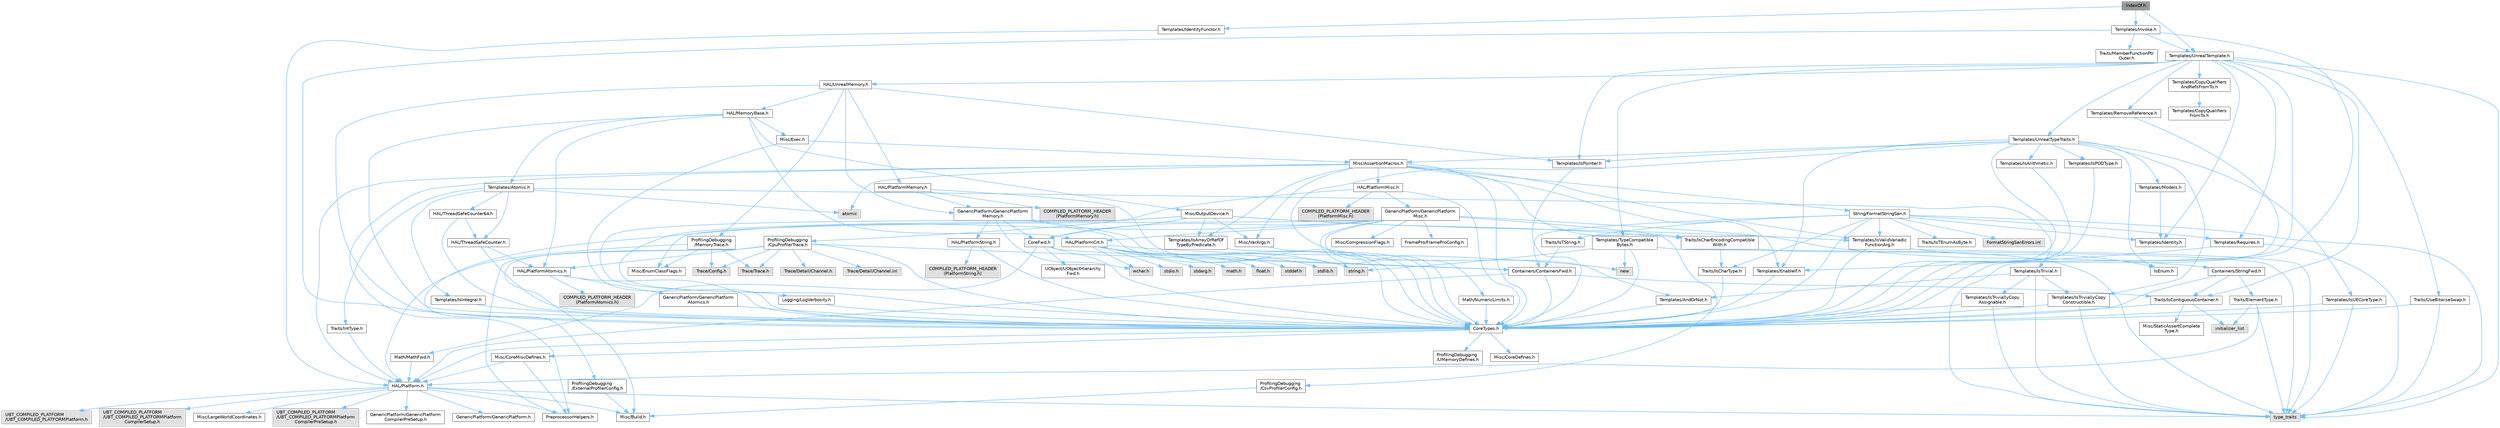 digraph "IndexOf.h"
{
 // INTERACTIVE_SVG=YES
 // LATEX_PDF_SIZE
  bgcolor="transparent";
  edge [fontname=Helvetica,fontsize=10,labelfontname=Helvetica,labelfontsize=10];
  node [fontname=Helvetica,fontsize=10,shape=box,height=0.2,width=0.4];
  Node1 [id="Node000001",label="IndexOf.h",height=0.2,width=0.4,color="gray40", fillcolor="grey60", style="filled", fontcolor="black",tooltip=" "];
  Node1 -> Node2 [id="edge1_Node000001_Node000002",color="steelblue1",style="solid",tooltip=" "];
  Node2 [id="Node000002",label="Templates/IdentityFunctor.h",height=0.2,width=0.4,color="grey40", fillcolor="white", style="filled",URL="$d7/d2e/IdentityFunctor_8h.html",tooltip=" "];
  Node2 -> Node3 [id="edge2_Node000002_Node000003",color="steelblue1",style="solid",tooltip=" "];
  Node3 [id="Node000003",label="HAL/Platform.h",height=0.2,width=0.4,color="grey40", fillcolor="white", style="filled",URL="$d9/dd0/Platform_8h.html",tooltip=" "];
  Node3 -> Node4 [id="edge3_Node000003_Node000004",color="steelblue1",style="solid",tooltip=" "];
  Node4 [id="Node000004",label="Misc/Build.h",height=0.2,width=0.4,color="grey40", fillcolor="white", style="filled",URL="$d3/dbb/Build_8h.html",tooltip=" "];
  Node3 -> Node5 [id="edge4_Node000003_Node000005",color="steelblue1",style="solid",tooltip=" "];
  Node5 [id="Node000005",label="Misc/LargeWorldCoordinates.h",height=0.2,width=0.4,color="grey40", fillcolor="white", style="filled",URL="$d2/dcb/LargeWorldCoordinates_8h.html",tooltip=" "];
  Node3 -> Node6 [id="edge5_Node000003_Node000006",color="steelblue1",style="solid",tooltip=" "];
  Node6 [id="Node000006",label="type_traits",height=0.2,width=0.4,color="grey60", fillcolor="#E0E0E0", style="filled",tooltip=" "];
  Node3 -> Node7 [id="edge6_Node000003_Node000007",color="steelblue1",style="solid",tooltip=" "];
  Node7 [id="Node000007",label="PreprocessorHelpers.h",height=0.2,width=0.4,color="grey40", fillcolor="white", style="filled",URL="$db/ddb/PreprocessorHelpers_8h.html",tooltip=" "];
  Node3 -> Node8 [id="edge7_Node000003_Node000008",color="steelblue1",style="solid",tooltip=" "];
  Node8 [id="Node000008",label="UBT_COMPILED_PLATFORM\l/UBT_COMPILED_PLATFORMPlatform\lCompilerPreSetup.h",height=0.2,width=0.4,color="grey60", fillcolor="#E0E0E0", style="filled",tooltip=" "];
  Node3 -> Node9 [id="edge8_Node000003_Node000009",color="steelblue1",style="solid",tooltip=" "];
  Node9 [id="Node000009",label="GenericPlatform/GenericPlatform\lCompilerPreSetup.h",height=0.2,width=0.4,color="grey40", fillcolor="white", style="filled",URL="$d9/dc8/GenericPlatformCompilerPreSetup_8h.html",tooltip=" "];
  Node3 -> Node10 [id="edge9_Node000003_Node000010",color="steelblue1",style="solid",tooltip=" "];
  Node10 [id="Node000010",label="GenericPlatform/GenericPlatform.h",height=0.2,width=0.4,color="grey40", fillcolor="white", style="filled",URL="$d6/d84/GenericPlatform_8h.html",tooltip=" "];
  Node3 -> Node11 [id="edge10_Node000003_Node000011",color="steelblue1",style="solid",tooltip=" "];
  Node11 [id="Node000011",label="UBT_COMPILED_PLATFORM\l/UBT_COMPILED_PLATFORMPlatform.h",height=0.2,width=0.4,color="grey60", fillcolor="#E0E0E0", style="filled",tooltip=" "];
  Node3 -> Node12 [id="edge11_Node000003_Node000012",color="steelblue1",style="solid",tooltip=" "];
  Node12 [id="Node000012",label="UBT_COMPILED_PLATFORM\l/UBT_COMPILED_PLATFORMPlatform\lCompilerSetup.h",height=0.2,width=0.4,color="grey60", fillcolor="#E0E0E0", style="filled",tooltip=" "];
  Node1 -> Node13 [id="edge12_Node000001_Node000013",color="steelblue1",style="solid",tooltip=" "];
  Node13 [id="Node000013",label="Templates/Invoke.h",height=0.2,width=0.4,color="grey40", fillcolor="white", style="filled",URL="$d7/deb/Invoke_8h.html",tooltip=" "];
  Node13 -> Node14 [id="edge13_Node000013_Node000014",color="steelblue1",style="solid",tooltip=" "];
  Node14 [id="Node000014",label="CoreTypes.h",height=0.2,width=0.4,color="grey40", fillcolor="white", style="filled",URL="$dc/dec/CoreTypes_8h.html",tooltip=" "];
  Node14 -> Node3 [id="edge14_Node000014_Node000003",color="steelblue1",style="solid",tooltip=" "];
  Node14 -> Node15 [id="edge15_Node000014_Node000015",color="steelblue1",style="solid",tooltip=" "];
  Node15 [id="Node000015",label="ProfilingDebugging\l/UMemoryDefines.h",height=0.2,width=0.4,color="grey40", fillcolor="white", style="filled",URL="$d2/da2/UMemoryDefines_8h.html",tooltip=" "];
  Node14 -> Node16 [id="edge16_Node000014_Node000016",color="steelblue1",style="solid",tooltip=" "];
  Node16 [id="Node000016",label="Misc/CoreMiscDefines.h",height=0.2,width=0.4,color="grey40", fillcolor="white", style="filled",URL="$da/d38/CoreMiscDefines_8h.html",tooltip=" "];
  Node16 -> Node3 [id="edge17_Node000016_Node000003",color="steelblue1",style="solid",tooltip=" "];
  Node16 -> Node7 [id="edge18_Node000016_Node000007",color="steelblue1",style="solid",tooltip=" "];
  Node14 -> Node17 [id="edge19_Node000014_Node000017",color="steelblue1",style="solid",tooltip=" "];
  Node17 [id="Node000017",label="Misc/CoreDefines.h",height=0.2,width=0.4,color="grey40", fillcolor="white", style="filled",URL="$d3/dd2/CoreDefines_8h.html",tooltip=" "];
  Node13 -> Node18 [id="edge20_Node000013_Node000018",color="steelblue1",style="solid",tooltip=" "];
  Node18 [id="Node000018",label="Traits/MemberFunctionPtr\lOuter.h",height=0.2,width=0.4,color="grey40", fillcolor="white", style="filled",URL="$db/da7/MemberFunctionPtrOuter_8h.html",tooltip=" "];
  Node13 -> Node19 [id="edge21_Node000013_Node000019",color="steelblue1",style="solid",tooltip=" "];
  Node19 [id="Node000019",label="Templates/UnrealTemplate.h",height=0.2,width=0.4,color="grey40", fillcolor="white", style="filled",URL="$d4/d24/UnrealTemplate_8h.html",tooltip=" "];
  Node19 -> Node14 [id="edge22_Node000019_Node000014",color="steelblue1",style="solid",tooltip=" "];
  Node19 -> Node20 [id="edge23_Node000019_Node000020",color="steelblue1",style="solid",tooltip=" "];
  Node20 [id="Node000020",label="Templates/IsPointer.h",height=0.2,width=0.4,color="grey40", fillcolor="white", style="filled",URL="$d7/d05/IsPointer_8h.html",tooltip=" "];
  Node20 -> Node14 [id="edge24_Node000020_Node000014",color="steelblue1",style="solid",tooltip=" "];
  Node19 -> Node21 [id="edge25_Node000019_Node000021",color="steelblue1",style="solid",tooltip=" "];
  Node21 [id="Node000021",label="HAL/UnrealMemory.h",height=0.2,width=0.4,color="grey40", fillcolor="white", style="filled",URL="$d9/d96/UnrealMemory_8h.html",tooltip=" "];
  Node21 -> Node14 [id="edge26_Node000021_Node000014",color="steelblue1",style="solid",tooltip=" "];
  Node21 -> Node22 [id="edge27_Node000021_Node000022",color="steelblue1",style="solid",tooltip=" "];
  Node22 [id="Node000022",label="GenericPlatform/GenericPlatform\lMemory.h",height=0.2,width=0.4,color="grey40", fillcolor="white", style="filled",URL="$dd/d22/GenericPlatformMemory_8h.html",tooltip=" "];
  Node22 -> Node23 [id="edge28_Node000022_Node000023",color="steelblue1",style="solid",tooltip=" "];
  Node23 [id="Node000023",label="CoreFwd.h",height=0.2,width=0.4,color="grey40", fillcolor="white", style="filled",URL="$d1/d1e/CoreFwd_8h.html",tooltip=" "];
  Node23 -> Node14 [id="edge29_Node000023_Node000014",color="steelblue1",style="solid",tooltip=" "];
  Node23 -> Node24 [id="edge30_Node000023_Node000024",color="steelblue1",style="solid",tooltip=" "];
  Node24 [id="Node000024",label="Containers/ContainersFwd.h",height=0.2,width=0.4,color="grey40", fillcolor="white", style="filled",URL="$d4/d0a/ContainersFwd_8h.html",tooltip=" "];
  Node24 -> Node3 [id="edge31_Node000024_Node000003",color="steelblue1",style="solid",tooltip=" "];
  Node24 -> Node14 [id="edge32_Node000024_Node000014",color="steelblue1",style="solid",tooltip=" "];
  Node24 -> Node25 [id="edge33_Node000024_Node000025",color="steelblue1",style="solid",tooltip=" "];
  Node25 [id="Node000025",label="Traits/IsContiguousContainer.h",height=0.2,width=0.4,color="grey40", fillcolor="white", style="filled",URL="$d5/d3c/IsContiguousContainer_8h.html",tooltip=" "];
  Node25 -> Node14 [id="edge34_Node000025_Node000014",color="steelblue1",style="solid",tooltip=" "];
  Node25 -> Node26 [id="edge35_Node000025_Node000026",color="steelblue1",style="solid",tooltip=" "];
  Node26 [id="Node000026",label="Misc/StaticAssertComplete\lType.h",height=0.2,width=0.4,color="grey40", fillcolor="white", style="filled",URL="$d5/d4e/StaticAssertCompleteType_8h.html",tooltip=" "];
  Node25 -> Node27 [id="edge36_Node000025_Node000027",color="steelblue1",style="solid",tooltip=" "];
  Node27 [id="Node000027",label="initializer_list",height=0.2,width=0.4,color="grey60", fillcolor="#E0E0E0", style="filled",tooltip=" "];
  Node23 -> Node28 [id="edge37_Node000023_Node000028",color="steelblue1",style="solid",tooltip=" "];
  Node28 [id="Node000028",label="Math/MathFwd.h",height=0.2,width=0.4,color="grey40", fillcolor="white", style="filled",URL="$d2/d10/MathFwd_8h.html",tooltip=" "];
  Node28 -> Node3 [id="edge38_Node000028_Node000003",color="steelblue1",style="solid",tooltip=" "];
  Node23 -> Node29 [id="edge39_Node000023_Node000029",color="steelblue1",style="solid",tooltip=" "];
  Node29 [id="Node000029",label="UObject/UObjectHierarchy\lFwd.h",height=0.2,width=0.4,color="grey40", fillcolor="white", style="filled",URL="$d3/d13/UObjectHierarchyFwd_8h.html",tooltip=" "];
  Node22 -> Node14 [id="edge40_Node000022_Node000014",color="steelblue1",style="solid",tooltip=" "];
  Node22 -> Node30 [id="edge41_Node000022_Node000030",color="steelblue1",style="solid",tooltip=" "];
  Node30 [id="Node000030",label="HAL/PlatformString.h",height=0.2,width=0.4,color="grey40", fillcolor="white", style="filled",URL="$db/db5/PlatformString_8h.html",tooltip=" "];
  Node30 -> Node14 [id="edge42_Node000030_Node000014",color="steelblue1",style="solid",tooltip=" "];
  Node30 -> Node31 [id="edge43_Node000030_Node000031",color="steelblue1",style="solid",tooltip=" "];
  Node31 [id="Node000031",label="COMPILED_PLATFORM_HEADER\l(PlatformString.h)",height=0.2,width=0.4,color="grey60", fillcolor="#E0E0E0", style="filled",tooltip=" "];
  Node22 -> Node32 [id="edge44_Node000022_Node000032",color="steelblue1",style="solid",tooltip=" "];
  Node32 [id="Node000032",label="string.h",height=0.2,width=0.4,color="grey60", fillcolor="#E0E0E0", style="filled",tooltip=" "];
  Node22 -> Node33 [id="edge45_Node000022_Node000033",color="steelblue1",style="solid",tooltip=" "];
  Node33 [id="Node000033",label="wchar.h",height=0.2,width=0.4,color="grey60", fillcolor="#E0E0E0", style="filled",tooltip=" "];
  Node21 -> Node34 [id="edge46_Node000021_Node000034",color="steelblue1",style="solid",tooltip=" "];
  Node34 [id="Node000034",label="HAL/MemoryBase.h",height=0.2,width=0.4,color="grey40", fillcolor="white", style="filled",URL="$d6/d9f/MemoryBase_8h.html",tooltip=" "];
  Node34 -> Node14 [id="edge47_Node000034_Node000014",color="steelblue1",style="solid",tooltip=" "];
  Node34 -> Node35 [id="edge48_Node000034_Node000035",color="steelblue1",style="solid",tooltip=" "];
  Node35 [id="Node000035",label="HAL/PlatformAtomics.h",height=0.2,width=0.4,color="grey40", fillcolor="white", style="filled",URL="$d3/d36/PlatformAtomics_8h.html",tooltip=" "];
  Node35 -> Node14 [id="edge49_Node000035_Node000014",color="steelblue1",style="solid",tooltip=" "];
  Node35 -> Node36 [id="edge50_Node000035_Node000036",color="steelblue1",style="solid",tooltip=" "];
  Node36 [id="Node000036",label="GenericPlatform/GenericPlatform\lAtomics.h",height=0.2,width=0.4,color="grey40", fillcolor="white", style="filled",URL="$da/d72/GenericPlatformAtomics_8h.html",tooltip=" "];
  Node36 -> Node14 [id="edge51_Node000036_Node000014",color="steelblue1",style="solid",tooltip=" "];
  Node35 -> Node37 [id="edge52_Node000035_Node000037",color="steelblue1",style="solid",tooltip=" "];
  Node37 [id="Node000037",label="COMPILED_PLATFORM_HEADER\l(PlatformAtomics.h)",height=0.2,width=0.4,color="grey60", fillcolor="#E0E0E0", style="filled",tooltip=" "];
  Node34 -> Node38 [id="edge53_Node000034_Node000038",color="steelblue1",style="solid",tooltip=" "];
  Node38 [id="Node000038",label="HAL/PlatformCrt.h",height=0.2,width=0.4,color="grey40", fillcolor="white", style="filled",URL="$d8/d75/PlatformCrt_8h.html",tooltip=" "];
  Node38 -> Node39 [id="edge54_Node000038_Node000039",color="steelblue1",style="solid",tooltip=" "];
  Node39 [id="Node000039",label="new",height=0.2,width=0.4,color="grey60", fillcolor="#E0E0E0", style="filled",tooltip=" "];
  Node38 -> Node33 [id="edge55_Node000038_Node000033",color="steelblue1",style="solid",tooltip=" "];
  Node38 -> Node40 [id="edge56_Node000038_Node000040",color="steelblue1",style="solid",tooltip=" "];
  Node40 [id="Node000040",label="stddef.h",height=0.2,width=0.4,color="grey60", fillcolor="#E0E0E0", style="filled",tooltip=" "];
  Node38 -> Node41 [id="edge57_Node000038_Node000041",color="steelblue1",style="solid",tooltip=" "];
  Node41 [id="Node000041",label="stdlib.h",height=0.2,width=0.4,color="grey60", fillcolor="#E0E0E0", style="filled",tooltip=" "];
  Node38 -> Node42 [id="edge58_Node000038_Node000042",color="steelblue1",style="solid",tooltip=" "];
  Node42 [id="Node000042",label="stdio.h",height=0.2,width=0.4,color="grey60", fillcolor="#E0E0E0", style="filled",tooltip=" "];
  Node38 -> Node43 [id="edge59_Node000038_Node000043",color="steelblue1",style="solid",tooltip=" "];
  Node43 [id="Node000043",label="stdarg.h",height=0.2,width=0.4,color="grey60", fillcolor="#E0E0E0", style="filled",tooltip=" "];
  Node38 -> Node44 [id="edge60_Node000038_Node000044",color="steelblue1",style="solid",tooltip=" "];
  Node44 [id="Node000044",label="math.h",height=0.2,width=0.4,color="grey60", fillcolor="#E0E0E0", style="filled",tooltip=" "];
  Node38 -> Node45 [id="edge61_Node000038_Node000045",color="steelblue1",style="solid",tooltip=" "];
  Node45 [id="Node000045",label="float.h",height=0.2,width=0.4,color="grey60", fillcolor="#E0E0E0", style="filled",tooltip=" "];
  Node38 -> Node32 [id="edge62_Node000038_Node000032",color="steelblue1",style="solid",tooltip=" "];
  Node34 -> Node46 [id="edge63_Node000034_Node000046",color="steelblue1",style="solid",tooltip=" "];
  Node46 [id="Node000046",label="Misc/Exec.h",height=0.2,width=0.4,color="grey40", fillcolor="white", style="filled",URL="$de/ddb/Exec_8h.html",tooltip=" "];
  Node46 -> Node14 [id="edge64_Node000046_Node000014",color="steelblue1",style="solid",tooltip=" "];
  Node46 -> Node47 [id="edge65_Node000046_Node000047",color="steelblue1",style="solid",tooltip=" "];
  Node47 [id="Node000047",label="Misc/AssertionMacros.h",height=0.2,width=0.4,color="grey40", fillcolor="white", style="filled",URL="$d0/dfa/AssertionMacros_8h.html",tooltip=" "];
  Node47 -> Node14 [id="edge66_Node000047_Node000014",color="steelblue1",style="solid",tooltip=" "];
  Node47 -> Node3 [id="edge67_Node000047_Node000003",color="steelblue1",style="solid",tooltip=" "];
  Node47 -> Node48 [id="edge68_Node000047_Node000048",color="steelblue1",style="solid",tooltip=" "];
  Node48 [id="Node000048",label="HAL/PlatformMisc.h",height=0.2,width=0.4,color="grey40", fillcolor="white", style="filled",URL="$d0/df5/PlatformMisc_8h.html",tooltip=" "];
  Node48 -> Node14 [id="edge69_Node000048_Node000014",color="steelblue1",style="solid",tooltip=" "];
  Node48 -> Node49 [id="edge70_Node000048_Node000049",color="steelblue1",style="solid",tooltip=" "];
  Node49 [id="Node000049",label="GenericPlatform/GenericPlatform\lMisc.h",height=0.2,width=0.4,color="grey40", fillcolor="white", style="filled",URL="$db/d9a/GenericPlatformMisc_8h.html",tooltip=" "];
  Node49 -> Node50 [id="edge71_Node000049_Node000050",color="steelblue1",style="solid",tooltip=" "];
  Node50 [id="Node000050",label="Containers/StringFwd.h",height=0.2,width=0.4,color="grey40", fillcolor="white", style="filled",URL="$df/d37/StringFwd_8h.html",tooltip=" "];
  Node50 -> Node14 [id="edge72_Node000050_Node000014",color="steelblue1",style="solid",tooltip=" "];
  Node50 -> Node51 [id="edge73_Node000050_Node000051",color="steelblue1",style="solid",tooltip=" "];
  Node51 [id="Node000051",label="Traits/ElementType.h",height=0.2,width=0.4,color="grey40", fillcolor="white", style="filled",URL="$d5/d4f/ElementType_8h.html",tooltip=" "];
  Node51 -> Node3 [id="edge74_Node000051_Node000003",color="steelblue1",style="solid",tooltip=" "];
  Node51 -> Node27 [id="edge75_Node000051_Node000027",color="steelblue1",style="solid",tooltip=" "];
  Node51 -> Node6 [id="edge76_Node000051_Node000006",color="steelblue1",style="solid",tooltip=" "];
  Node50 -> Node25 [id="edge77_Node000050_Node000025",color="steelblue1",style="solid",tooltip=" "];
  Node49 -> Node23 [id="edge78_Node000049_Node000023",color="steelblue1",style="solid",tooltip=" "];
  Node49 -> Node14 [id="edge79_Node000049_Node000014",color="steelblue1",style="solid",tooltip=" "];
  Node49 -> Node52 [id="edge80_Node000049_Node000052",color="steelblue1",style="solid",tooltip=" "];
  Node52 [id="Node000052",label="FramePro/FrameProConfig.h",height=0.2,width=0.4,color="grey40", fillcolor="white", style="filled",URL="$d7/d90/FrameProConfig_8h.html",tooltip=" "];
  Node49 -> Node38 [id="edge81_Node000049_Node000038",color="steelblue1",style="solid",tooltip=" "];
  Node49 -> Node53 [id="edge82_Node000049_Node000053",color="steelblue1",style="solid",tooltip=" "];
  Node53 [id="Node000053",label="Math/NumericLimits.h",height=0.2,width=0.4,color="grey40", fillcolor="white", style="filled",URL="$df/d1b/NumericLimits_8h.html",tooltip=" "];
  Node53 -> Node14 [id="edge83_Node000053_Node000014",color="steelblue1",style="solid",tooltip=" "];
  Node49 -> Node54 [id="edge84_Node000049_Node000054",color="steelblue1",style="solid",tooltip=" "];
  Node54 [id="Node000054",label="Misc/CompressionFlags.h",height=0.2,width=0.4,color="grey40", fillcolor="white", style="filled",URL="$d9/d76/CompressionFlags_8h.html",tooltip=" "];
  Node49 -> Node55 [id="edge85_Node000049_Node000055",color="steelblue1",style="solid",tooltip=" "];
  Node55 [id="Node000055",label="Misc/EnumClassFlags.h",height=0.2,width=0.4,color="grey40", fillcolor="white", style="filled",URL="$d8/de7/EnumClassFlags_8h.html",tooltip=" "];
  Node49 -> Node56 [id="edge86_Node000049_Node000056",color="steelblue1",style="solid",tooltip=" "];
  Node56 [id="Node000056",label="ProfilingDebugging\l/CsvProfilerConfig.h",height=0.2,width=0.4,color="grey40", fillcolor="white", style="filled",URL="$d3/d88/CsvProfilerConfig_8h.html",tooltip=" "];
  Node56 -> Node4 [id="edge87_Node000056_Node000004",color="steelblue1",style="solid",tooltip=" "];
  Node49 -> Node57 [id="edge88_Node000049_Node000057",color="steelblue1",style="solid",tooltip=" "];
  Node57 [id="Node000057",label="ProfilingDebugging\l/ExternalProfilerConfig.h",height=0.2,width=0.4,color="grey40", fillcolor="white", style="filled",URL="$d3/dbb/ExternalProfilerConfig_8h.html",tooltip=" "];
  Node57 -> Node4 [id="edge89_Node000057_Node000004",color="steelblue1",style="solid",tooltip=" "];
  Node48 -> Node58 [id="edge90_Node000048_Node000058",color="steelblue1",style="solid",tooltip=" "];
  Node58 [id="Node000058",label="COMPILED_PLATFORM_HEADER\l(PlatformMisc.h)",height=0.2,width=0.4,color="grey60", fillcolor="#E0E0E0", style="filled",tooltip=" "];
  Node48 -> Node59 [id="edge91_Node000048_Node000059",color="steelblue1",style="solid",tooltip=" "];
  Node59 [id="Node000059",label="ProfilingDebugging\l/CpuProfilerTrace.h",height=0.2,width=0.4,color="grey40", fillcolor="white", style="filled",URL="$da/dcb/CpuProfilerTrace_8h.html",tooltip=" "];
  Node59 -> Node14 [id="edge92_Node000059_Node000014",color="steelblue1",style="solid",tooltip=" "];
  Node59 -> Node24 [id="edge93_Node000059_Node000024",color="steelblue1",style="solid",tooltip=" "];
  Node59 -> Node35 [id="edge94_Node000059_Node000035",color="steelblue1",style="solid",tooltip=" "];
  Node59 -> Node7 [id="edge95_Node000059_Node000007",color="steelblue1",style="solid",tooltip=" "];
  Node59 -> Node4 [id="edge96_Node000059_Node000004",color="steelblue1",style="solid",tooltip=" "];
  Node59 -> Node60 [id="edge97_Node000059_Node000060",color="steelblue1",style="solid",tooltip=" "];
  Node60 [id="Node000060",label="Trace/Config.h",height=0.2,width=0.4,color="grey60", fillcolor="#E0E0E0", style="filled",tooltip=" "];
  Node59 -> Node61 [id="edge98_Node000059_Node000061",color="steelblue1",style="solid",tooltip=" "];
  Node61 [id="Node000061",label="Trace/Detail/Channel.h",height=0.2,width=0.4,color="grey60", fillcolor="#E0E0E0", style="filled",tooltip=" "];
  Node59 -> Node62 [id="edge99_Node000059_Node000062",color="steelblue1",style="solid",tooltip=" "];
  Node62 [id="Node000062",label="Trace/Detail/Channel.inl",height=0.2,width=0.4,color="grey60", fillcolor="#E0E0E0", style="filled",tooltip=" "];
  Node59 -> Node63 [id="edge100_Node000059_Node000063",color="steelblue1",style="solid",tooltip=" "];
  Node63 [id="Node000063",label="Trace/Trace.h",height=0.2,width=0.4,color="grey60", fillcolor="#E0E0E0", style="filled",tooltip=" "];
  Node47 -> Node7 [id="edge101_Node000047_Node000007",color="steelblue1",style="solid",tooltip=" "];
  Node47 -> Node64 [id="edge102_Node000047_Node000064",color="steelblue1",style="solid",tooltip=" "];
  Node64 [id="Node000064",label="Templates/EnableIf.h",height=0.2,width=0.4,color="grey40", fillcolor="white", style="filled",URL="$d7/d60/EnableIf_8h.html",tooltip=" "];
  Node64 -> Node14 [id="edge103_Node000064_Node000014",color="steelblue1",style="solid",tooltip=" "];
  Node47 -> Node65 [id="edge104_Node000047_Node000065",color="steelblue1",style="solid",tooltip=" "];
  Node65 [id="Node000065",label="Templates/IsArrayOrRefOf\lTypeByPredicate.h",height=0.2,width=0.4,color="grey40", fillcolor="white", style="filled",URL="$d6/da1/IsArrayOrRefOfTypeByPredicate_8h.html",tooltip=" "];
  Node65 -> Node14 [id="edge105_Node000065_Node000014",color="steelblue1",style="solid",tooltip=" "];
  Node47 -> Node66 [id="edge106_Node000047_Node000066",color="steelblue1",style="solid",tooltip=" "];
  Node66 [id="Node000066",label="Templates/IsValidVariadic\lFunctionArg.h",height=0.2,width=0.4,color="grey40", fillcolor="white", style="filled",URL="$d0/dc8/IsValidVariadicFunctionArg_8h.html",tooltip=" "];
  Node66 -> Node14 [id="edge107_Node000066_Node000014",color="steelblue1",style="solid",tooltip=" "];
  Node66 -> Node67 [id="edge108_Node000066_Node000067",color="steelblue1",style="solid",tooltip=" "];
  Node67 [id="Node000067",label="IsEnum.h",height=0.2,width=0.4,color="grey40", fillcolor="white", style="filled",URL="$d4/de5/IsEnum_8h.html",tooltip=" "];
  Node66 -> Node6 [id="edge109_Node000066_Node000006",color="steelblue1",style="solid",tooltip=" "];
  Node47 -> Node68 [id="edge110_Node000047_Node000068",color="steelblue1",style="solid",tooltip=" "];
  Node68 [id="Node000068",label="Traits/IsCharEncodingCompatible\lWith.h",height=0.2,width=0.4,color="grey40", fillcolor="white", style="filled",URL="$df/dd1/IsCharEncodingCompatibleWith_8h.html",tooltip=" "];
  Node68 -> Node6 [id="edge111_Node000068_Node000006",color="steelblue1",style="solid",tooltip=" "];
  Node68 -> Node69 [id="edge112_Node000068_Node000069",color="steelblue1",style="solid",tooltip=" "];
  Node69 [id="Node000069",label="Traits/IsCharType.h",height=0.2,width=0.4,color="grey40", fillcolor="white", style="filled",URL="$db/d51/IsCharType_8h.html",tooltip=" "];
  Node69 -> Node14 [id="edge113_Node000069_Node000014",color="steelblue1",style="solid",tooltip=" "];
  Node47 -> Node70 [id="edge114_Node000047_Node000070",color="steelblue1",style="solid",tooltip=" "];
  Node70 [id="Node000070",label="Misc/VarArgs.h",height=0.2,width=0.4,color="grey40", fillcolor="white", style="filled",URL="$d5/d6f/VarArgs_8h.html",tooltip=" "];
  Node70 -> Node14 [id="edge115_Node000070_Node000014",color="steelblue1",style="solid",tooltip=" "];
  Node47 -> Node71 [id="edge116_Node000047_Node000071",color="steelblue1",style="solid",tooltip=" "];
  Node71 [id="Node000071",label="String/FormatStringSan.h",height=0.2,width=0.4,color="grey40", fillcolor="white", style="filled",URL="$d3/d8b/FormatStringSan_8h.html",tooltip=" "];
  Node71 -> Node6 [id="edge117_Node000071_Node000006",color="steelblue1",style="solid",tooltip=" "];
  Node71 -> Node14 [id="edge118_Node000071_Node000014",color="steelblue1",style="solid",tooltip=" "];
  Node71 -> Node72 [id="edge119_Node000071_Node000072",color="steelblue1",style="solid",tooltip=" "];
  Node72 [id="Node000072",label="Templates/Requires.h",height=0.2,width=0.4,color="grey40", fillcolor="white", style="filled",URL="$dc/d96/Requires_8h.html",tooltip=" "];
  Node72 -> Node64 [id="edge120_Node000072_Node000064",color="steelblue1",style="solid",tooltip=" "];
  Node72 -> Node6 [id="edge121_Node000072_Node000006",color="steelblue1",style="solid",tooltip=" "];
  Node71 -> Node73 [id="edge122_Node000071_Node000073",color="steelblue1",style="solid",tooltip=" "];
  Node73 [id="Node000073",label="Templates/Identity.h",height=0.2,width=0.4,color="grey40", fillcolor="white", style="filled",URL="$d0/dd5/Identity_8h.html",tooltip=" "];
  Node71 -> Node66 [id="edge123_Node000071_Node000066",color="steelblue1",style="solid",tooltip=" "];
  Node71 -> Node69 [id="edge124_Node000071_Node000069",color="steelblue1",style="solid",tooltip=" "];
  Node71 -> Node74 [id="edge125_Node000071_Node000074",color="steelblue1",style="solid",tooltip=" "];
  Node74 [id="Node000074",label="Traits/IsTEnumAsByte.h",height=0.2,width=0.4,color="grey40", fillcolor="white", style="filled",URL="$d1/de6/IsTEnumAsByte_8h.html",tooltip=" "];
  Node71 -> Node75 [id="edge126_Node000071_Node000075",color="steelblue1",style="solid",tooltip=" "];
  Node75 [id="Node000075",label="Traits/IsTString.h",height=0.2,width=0.4,color="grey40", fillcolor="white", style="filled",URL="$d0/df8/IsTString_8h.html",tooltip=" "];
  Node75 -> Node24 [id="edge127_Node000075_Node000024",color="steelblue1",style="solid",tooltip=" "];
  Node71 -> Node24 [id="edge128_Node000071_Node000024",color="steelblue1",style="solid",tooltip=" "];
  Node71 -> Node76 [id="edge129_Node000071_Node000076",color="steelblue1",style="solid",tooltip=" "];
  Node76 [id="Node000076",label="FormatStringSanErrors.inl",height=0.2,width=0.4,color="grey60", fillcolor="#E0E0E0", style="filled",tooltip=" "];
  Node47 -> Node77 [id="edge130_Node000047_Node000077",color="steelblue1",style="solid",tooltip=" "];
  Node77 [id="Node000077",label="atomic",height=0.2,width=0.4,color="grey60", fillcolor="#E0E0E0", style="filled",tooltip=" "];
  Node34 -> Node78 [id="edge131_Node000034_Node000078",color="steelblue1",style="solid",tooltip=" "];
  Node78 [id="Node000078",label="Misc/OutputDevice.h",height=0.2,width=0.4,color="grey40", fillcolor="white", style="filled",URL="$d7/d32/OutputDevice_8h.html",tooltip=" "];
  Node78 -> Node23 [id="edge132_Node000078_Node000023",color="steelblue1",style="solid",tooltip=" "];
  Node78 -> Node14 [id="edge133_Node000078_Node000014",color="steelblue1",style="solid",tooltip=" "];
  Node78 -> Node79 [id="edge134_Node000078_Node000079",color="steelblue1",style="solid",tooltip=" "];
  Node79 [id="Node000079",label="Logging/LogVerbosity.h",height=0.2,width=0.4,color="grey40", fillcolor="white", style="filled",URL="$d2/d8f/LogVerbosity_8h.html",tooltip=" "];
  Node79 -> Node14 [id="edge135_Node000079_Node000014",color="steelblue1",style="solid",tooltip=" "];
  Node78 -> Node70 [id="edge136_Node000078_Node000070",color="steelblue1",style="solid",tooltip=" "];
  Node78 -> Node65 [id="edge137_Node000078_Node000065",color="steelblue1",style="solid",tooltip=" "];
  Node78 -> Node66 [id="edge138_Node000078_Node000066",color="steelblue1",style="solid",tooltip=" "];
  Node78 -> Node68 [id="edge139_Node000078_Node000068",color="steelblue1",style="solid",tooltip=" "];
  Node34 -> Node80 [id="edge140_Node000034_Node000080",color="steelblue1",style="solid",tooltip=" "];
  Node80 [id="Node000080",label="Templates/Atomic.h",height=0.2,width=0.4,color="grey40", fillcolor="white", style="filled",URL="$d3/d91/Atomic_8h.html",tooltip=" "];
  Node80 -> Node81 [id="edge141_Node000080_Node000081",color="steelblue1",style="solid",tooltip=" "];
  Node81 [id="Node000081",label="HAL/ThreadSafeCounter.h",height=0.2,width=0.4,color="grey40", fillcolor="white", style="filled",URL="$dc/dc9/ThreadSafeCounter_8h.html",tooltip=" "];
  Node81 -> Node14 [id="edge142_Node000081_Node000014",color="steelblue1",style="solid",tooltip=" "];
  Node81 -> Node35 [id="edge143_Node000081_Node000035",color="steelblue1",style="solid",tooltip=" "];
  Node80 -> Node82 [id="edge144_Node000080_Node000082",color="steelblue1",style="solid",tooltip=" "];
  Node82 [id="Node000082",label="HAL/ThreadSafeCounter64.h",height=0.2,width=0.4,color="grey40", fillcolor="white", style="filled",URL="$d0/d12/ThreadSafeCounter64_8h.html",tooltip=" "];
  Node82 -> Node14 [id="edge145_Node000082_Node000014",color="steelblue1",style="solid",tooltip=" "];
  Node82 -> Node81 [id="edge146_Node000082_Node000081",color="steelblue1",style="solid",tooltip=" "];
  Node80 -> Node83 [id="edge147_Node000080_Node000083",color="steelblue1",style="solid",tooltip=" "];
  Node83 [id="Node000083",label="Templates/IsIntegral.h",height=0.2,width=0.4,color="grey40", fillcolor="white", style="filled",URL="$da/d64/IsIntegral_8h.html",tooltip=" "];
  Node83 -> Node14 [id="edge148_Node000083_Node000014",color="steelblue1",style="solid",tooltip=" "];
  Node80 -> Node84 [id="edge149_Node000080_Node000084",color="steelblue1",style="solid",tooltip=" "];
  Node84 [id="Node000084",label="Templates/IsTrivial.h",height=0.2,width=0.4,color="grey40", fillcolor="white", style="filled",URL="$da/d4c/IsTrivial_8h.html",tooltip=" "];
  Node84 -> Node85 [id="edge150_Node000084_Node000085",color="steelblue1",style="solid",tooltip=" "];
  Node85 [id="Node000085",label="Templates/AndOrNot.h",height=0.2,width=0.4,color="grey40", fillcolor="white", style="filled",URL="$db/d0a/AndOrNot_8h.html",tooltip=" "];
  Node85 -> Node14 [id="edge151_Node000085_Node000014",color="steelblue1",style="solid",tooltip=" "];
  Node84 -> Node86 [id="edge152_Node000084_Node000086",color="steelblue1",style="solid",tooltip=" "];
  Node86 [id="Node000086",label="Templates/IsTriviallyCopy\lConstructible.h",height=0.2,width=0.4,color="grey40", fillcolor="white", style="filled",URL="$d3/d78/IsTriviallyCopyConstructible_8h.html",tooltip=" "];
  Node86 -> Node14 [id="edge153_Node000086_Node000014",color="steelblue1",style="solid",tooltip=" "];
  Node86 -> Node6 [id="edge154_Node000086_Node000006",color="steelblue1",style="solid",tooltip=" "];
  Node84 -> Node87 [id="edge155_Node000084_Node000087",color="steelblue1",style="solid",tooltip=" "];
  Node87 [id="Node000087",label="Templates/IsTriviallyCopy\lAssignable.h",height=0.2,width=0.4,color="grey40", fillcolor="white", style="filled",URL="$d2/df2/IsTriviallyCopyAssignable_8h.html",tooltip=" "];
  Node87 -> Node14 [id="edge156_Node000087_Node000014",color="steelblue1",style="solid",tooltip=" "];
  Node87 -> Node6 [id="edge157_Node000087_Node000006",color="steelblue1",style="solid",tooltip=" "];
  Node84 -> Node6 [id="edge158_Node000084_Node000006",color="steelblue1",style="solid",tooltip=" "];
  Node80 -> Node88 [id="edge159_Node000080_Node000088",color="steelblue1",style="solid",tooltip=" "];
  Node88 [id="Node000088",label="Traits/IntType.h",height=0.2,width=0.4,color="grey40", fillcolor="white", style="filled",URL="$d7/deb/IntType_8h.html",tooltip=" "];
  Node88 -> Node3 [id="edge160_Node000088_Node000003",color="steelblue1",style="solid",tooltip=" "];
  Node80 -> Node77 [id="edge161_Node000080_Node000077",color="steelblue1",style="solid",tooltip=" "];
  Node21 -> Node89 [id="edge162_Node000021_Node000089",color="steelblue1",style="solid",tooltip=" "];
  Node89 [id="Node000089",label="HAL/PlatformMemory.h",height=0.2,width=0.4,color="grey40", fillcolor="white", style="filled",URL="$de/d68/PlatformMemory_8h.html",tooltip=" "];
  Node89 -> Node14 [id="edge163_Node000089_Node000014",color="steelblue1",style="solid",tooltip=" "];
  Node89 -> Node22 [id="edge164_Node000089_Node000022",color="steelblue1",style="solid",tooltip=" "];
  Node89 -> Node90 [id="edge165_Node000089_Node000090",color="steelblue1",style="solid",tooltip=" "];
  Node90 [id="Node000090",label="COMPILED_PLATFORM_HEADER\l(PlatformMemory.h)",height=0.2,width=0.4,color="grey60", fillcolor="#E0E0E0", style="filled",tooltip=" "];
  Node21 -> Node91 [id="edge166_Node000021_Node000091",color="steelblue1",style="solid",tooltip=" "];
  Node91 [id="Node000091",label="ProfilingDebugging\l/MemoryTrace.h",height=0.2,width=0.4,color="grey40", fillcolor="white", style="filled",URL="$da/dd7/MemoryTrace_8h.html",tooltip=" "];
  Node91 -> Node3 [id="edge167_Node000091_Node000003",color="steelblue1",style="solid",tooltip=" "];
  Node91 -> Node55 [id="edge168_Node000091_Node000055",color="steelblue1",style="solid",tooltip=" "];
  Node91 -> Node60 [id="edge169_Node000091_Node000060",color="steelblue1",style="solid",tooltip=" "];
  Node91 -> Node63 [id="edge170_Node000091_Node000063",color="steelblue1",style="solid",tooltip=" "];
  Node21 -> Node20 [id="edge171_Node000021_Node000020",color="steelblue1",style="solid",tooltip=" "];
  Node19 -> Node92 [id="edge172_Node000019_Node000092",color="steelblue1",style="solid",tooltip=" "];
  Node92 [id="Node000092",label="Templates/CopyQualifiers\lAndRefsFromTo.h",height=0.2,width=0.4,color="grey40", fillcolor="white", style="filled",URL="$d3/db3/CopyQualifiersAndRefsFromTo_8h.html",tooltip=" "];
  Node92 -> Node93 [id="edge173_Node000092_Node000093",color="steelblue1",style="solid",tooltip=" "];
  Node93 [id="Node000093",label="Templates/CopyQualifiers\lFromTo.h",height=0.2,width=0.4,color="grey40", fillcolor="white", style="filled",URL="$d5/db4/CopyQualifiersFromTo_8h.html",tooltip=" "];
  Node19 -> Node94 [id="edge174_Node000019_Node000094",color="steelblue1",style="solid",tooltip=" "];
  Node94 [id="Node000094",label="Templates/UnrealTypeTraits.h",height=0.2,width=0.4,color="grey40", fillcolor="white", style="filled",URL="$d2/d2d/UnrealTypeTraits_8h.html",tooltip=" "];
  Node94 -> Node14 [id="edge175_Node000094_Node000014",color="steelblue1",style="solid",tooltip=" "];
  Node94 -> Node20 [id="edge176_Node000094_Node000020",color="steelblue1",style="solid",tooltip=" "];
  Node94 -> Node47 [id="edge177_Node000094_Node000047",color="steelblue1",style="solid",tooltip=" "];
  Node94 -> Node85 [id="edge178_Node000094_Node000085",color="steelblue1",style="solid",tooltip=" "];
  Node94 -> Node64 [id="edge179_Node000094_Node000064",color="steelblue1",style="solid",tooltip=" "];
  Node94 -> Node95 [id="edge180_Node000094_Node000095",color="steelblue1",style="solid",tooltip=" "];
  Node95 [id="Node000095",label="Templates/IsArithmetic.h",height=0.2,width=0.4,color="grey40", fillcolor="white", style="filled",URL="$d2/d5d/IsArithmetic_8h.html",tooltip=" "];
  Node95 -> Node14 [id="edge181_Node000095_Node000014",color="steelblue1",style="solid",tooltip=" "];
  Node94 -> Node67 [id="edge182_Node000094_Node000067",color="steelblue1",style="solid",tooltip=" "];
  Node94 -> Node96 [id="edge183_Node000094_Node000096",color="steelblue1",style="solid",tooltip=" "];
  Node96 [id="Node000096",label="Templates/Models.h",height=0.2,width=0.4,color="grey40", fillcolor="white", style="filled",URL="$d3/d0c/Models_8h.html",tooltip=" "];
  Node96 -> Node73 [id="edge184_Node000096_Node000073",color="steelblue1",style="solid",tooltip=" "];
  Node94 -> Node97 [id="edge185_Node000094_Node000097",color="steelblue1",style="solid",tooltip=" "];
  Node97 [id="Node000097",label="Templates/IsPODType.h",height=0.2,width=0.4,color="grey40", fillcolor="white", style="filled",URL="$d7/db1/IsPODType_8h.html",tooltip=" "];
  Node97 -> Node14 [id="edge186_Node000097_Node000014",color="steelblue1",style="solid",tooltip=" "];
  Node94 -> Node98 [id="edge187_Node000094_Node000098",color="steelblue1",style="solid",tooltip=" "];
  Node98 [id="Node000098",label="Templates/IsUECoreType.h",height=0.2,width=0.4,color="grey40", fillcolor="white", style="filled",URL="$d1/db8/IsUECoreType_8h.html",tooltip=" "];
  Node98 -> Node14 [id="edge188_Node000098_Node000014",color="steelblue1",style="solid",tooltip=" "];
  Node98 -> Node6 [id="edge189_Node000098_Node000006",color="steelblue1",style="solid",tooltip=" "];
  Node94 -> Node86 [id="edge190_Node000094_Node000086",color="steelblue1",style="solid",tooltip=" "];
  Node19 -> Node99 [id="edge191_Node000019_Node000099",color="steelblue1",style="solid",tooltip=" "];
  Node99 [id="Node000099",label="Templates/RemoveReference.h",height=0.2,width=0.4,color="grey40", fillcolor="white", style="filled",URL="$da/dbe/RemoveReference_8h.html",tooltip=" "];
  Node99 -> Node14 [id="edge192_Node000099_Node000014",color="steelblue1",style="solid",tooltip=" "];
  Node19 -> Node72 [id="edge193_Node000019_Node000072",color="steelblue1",style="solid",tooltip=" "];
  Node19 -> Node100 [id="edge194_Node000019_Node000100",color="steelblue1",style="solid",tooltip=" "];
  Node100 [id="Node000100",label="Templates/TypeCompatible\lBytes.h",height=0.2,width=0.4,color="grey40", fillcolor="white", style="filled",URL="$df/d0a/TypeCompatibleBytes_8h.html",tooltip=" "];
  Node100 -> Node14 [id="edge195_Node000100_Node000014",color="steelblue1",style="solid",tooltip=" "];
  Node100 -> Node32 [id="edge196_Node000100_Node000032",color="steelblue1",style="solid",tooltip=" "];
  Node100 -> Node39 [id="edge197_Node000100_Node000039",color="steelblue1",style="solid",tooltip=" "];
  Node100 -> Node6 [id="edge198_Node000100_Node000006",color="steelblue1",style="solid",tooltip=" "];
  Node19 -> Node73 [id="edge199_Node000019_Node000073",color="steelblue1",style="solid",tooltip=" "];
  Node19 -> Node25 [id="edge200_Node000019_Node000025",color="steelblue1",style="solid",tooltip=" "];
  Node19 -> Node101 [id="edge201_Node000019_Node000101",color="steelblue1",style="solid",tooltip=" "];
  Node101 [id="Node000101",label="Traits/UseBitwiseSwap.h",height=0.2,width=0.4,color="grey40", fillcolor="white", style="filled",URL="$db/df3/UseBitwiseSwap_8h.html",tooltip=" "];
  Node101 -> Node14 [id="edge202_Node000101_Node000014",color="steelblue1",style="solid",tooltip=" "];
  Node101 -> Node6 [id="edge203_Node000101_Node000006",color="steelblue1",style="solid",tooltip=" "];
  Node19 -> Node6 [id="edge204_Node000019_Node000006",color="steelblue1",style="solid",tooltip=" "];
  Node13 -> Node6 [id="edge205_Node000013_Node000006",color="steelblue1",style="solid",tooltip=" "];
  Node1 -> Node19 [id="edge206_Node000001_Node000019",color="steelblue1",style="solid",tooltip=" "];
}
